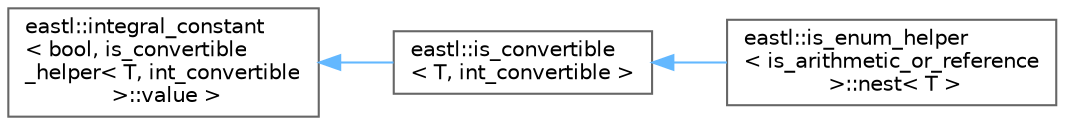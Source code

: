 digraph "类继承关系图"
{
 // LATEX_PDF_SIZE
  bgcolor="transparent";
  edge [fontname=Helvetica,fontsize=10,labelfontname=Helvetica,labelfontsize=10];
  node [fontname=Helvetica,fontsize=10,shape=box,height=0.2,width=0.4];
  rankdir="LR";
  Node0 [id="Node000000",label="eastl::integral_constant\l\< bool, is_convertible\l_helper\< T, int_convertible\l \>::value \>",height=0.2,width=0.4,color="grey40", fillcolor="white", style="filled",URL="$structeastl_1_1integral__constant.html",tooltip=" "];
  Node0 -> Node1 [id="edge776_Node000000_Node000001",dir="back",color="steelblue1",style="solid",tooltip=" "];
  Node1 [id="Node000001",label="eastl::is_convertible\l\< T, int_convertible \>",height=0.2,width=0.4,color="grey40", fillcolor="white", style="filled",URL="$structeastl_1_1is__convertible.html",tooltip=" "];
  Node1 -> Node2 [id="edge777_Node000001_Node000002",dir="back",color="steelblue1",style="solid",tooltip=" "];
  Node2 [id="Node000002",label="eastl::is_enum_helper\l\< is_arithmetic_or_reference\l \>::nest\< T \>",height=0.2,width=0.4,color="grey40", fillcolor="white", style="filled",URL="$structeastl_1_1is__enum__helper_1_1nest.html",tooltip=" "];
}
